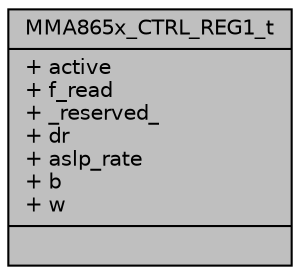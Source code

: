 digraph "MMA865x_CTRL_REG1_t"
{
  edge [fontname="Helvetica",fontsize="10",labelfontname="Helvetica",labelfontsize="10"];
  node [fontname="Helvetica",fontsize="10",shape=record];
  Node1 [label="{MMA865x_CTRL_REG1_t\n|+ active\l+ f_read\l+ _reserved_\l+ dr\l+ aslp_rate\l+ b\l+ w\l|}",height=0.2,width=0.4,color="black", fillcolor="grey75", style="filled", fontcolor="black"];
}
